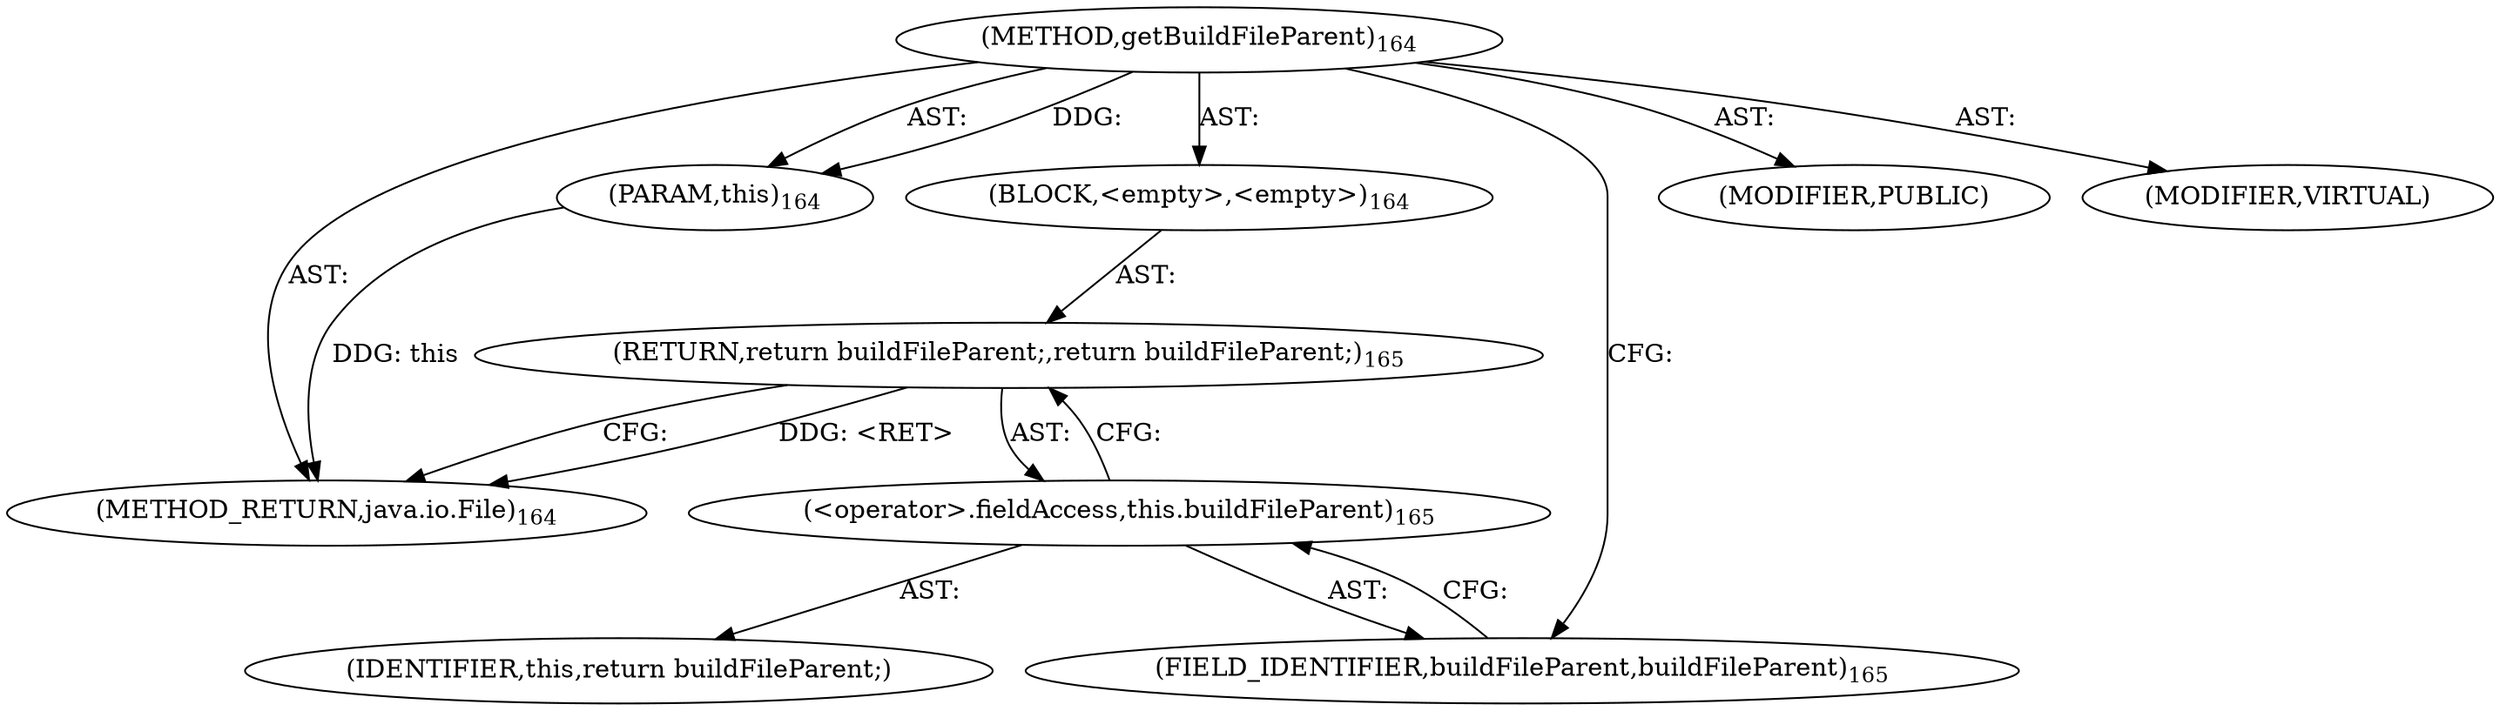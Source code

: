 digraph "getBuildFileParent" {  
"111669149699" [label = <(METHOD,getBuildFileParent)<SUB>164</SUB>> ]
"115964117002" [label = <(PARAM,this)<SUB>164</SUB>> ]
"25769803779" [label = <(BLOCK,&lt;empty&gt;,&lt;empty&gt;)<SUB>164</SUB>> ]
"146028888065" [label = <(RETURN,return buildFileParent;,return buildFileParent;)<SUB>165</SUB>> ]
"30064771114" [label = <(&lt;operator&gt;.fieldAccess,this.buildFileParent)<SUB>165</SUB>> ]
"68719476764" [label = <(IDENTIFIER,this,return buildFileParent;)> ]
"55834574867" [label = <(FIELD_IDENTIFIER,buildFileParent,buildFileParent)<SUB>165</SUB>> ]
"133143986193" [label = <(MODIFIER,PUBLIC)> ]
"133143986194" [label = <(MODIFIER,VIRTUAL)> ]
"128849018883" [label = <(METHOD_RETURN,java.io.File)<SUB>164</SUB>> ]
  "111669149699" -> "115964117002"  [ label = "AST: "] 
  "111669149699" -> "25769803779"  [ label = "AST: "] 
  "111669149699" -> "133143986193"  [ label = "AST: "] 
  "111669149699" -> "133143986194"  [ label = "AST: "] 
  "111669149699" -> "128849018883"  [ label = "AST: "] 
  "25769803779" -> "146028888065"  [ label = "AST: "] 
  "146028888065" -> "30064771114"  [ label = "AST: "] 
  "30064771114" -> "68719476764"  [ label = "AST: "] 
  "30064771114" -> "55834574867"  [ label = "AST: "] 
  "146028888065" -> "128849018883"  [ label = "CFG: "] 
  "30064771114" -> "146028888065"  [ label = "CFG: "] 
  "55834574867" -> "30064771114"  [ label = "CFG: "] 
  "111669149699" -> "55834574867"  [ label = "CFG: "] 
  "146028888065" -> "128849018883"  [ label = "DDG: &lt;RET&gt;"] 
  "115964117002" -> "128849018883"  [ label = "DDG: this"] 
  "111669149699" -> "115964117002"  [ label = "DDG: "] 
}
